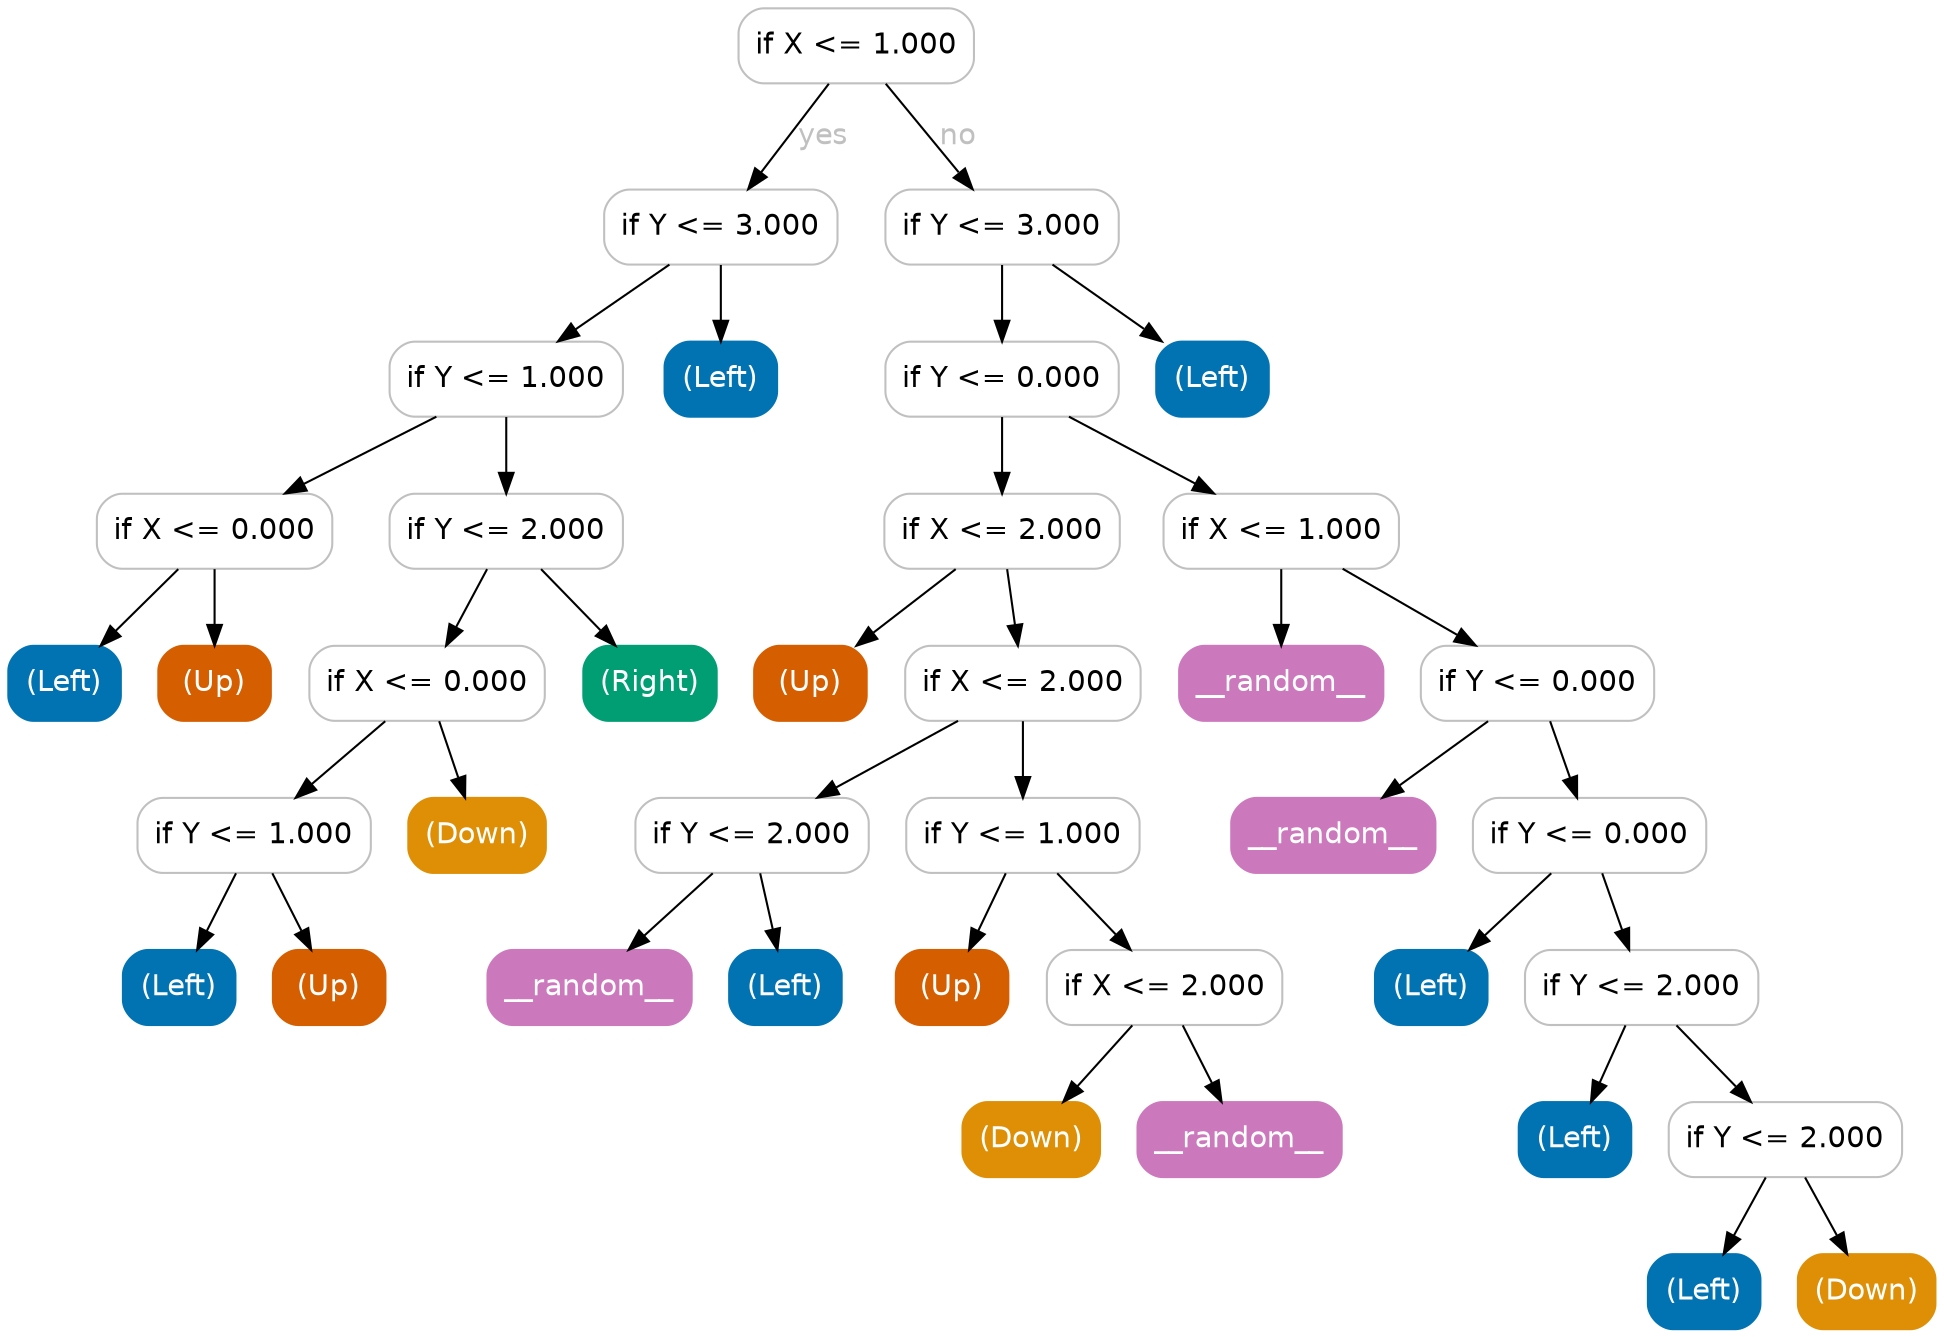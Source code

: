 digraph Tree {
	graph [bb="0,0,925,634"];
	node [color=gray,
		fillcolor=white,
		fontname=helvetica,
		label="\N",
		shape=box,
		style="filled, rounded"
	];
	edge [fontname=helvetica];
	0	[height=0.5,
		label="if X <= 1.000",
		pos="407,616",
		width=1.5694];
	1	[height=0.5,
		label="if Y <= 3.000",
		pos="342,529",
		width=1.5556];
	0 -> 1	[fontcolor=gray,
		label=yes,
		lp="391.5,572.5",
		pos="e,355.13,547.18 393.85,597.8 384.51,585.59 371.82,568.99 361.33,555.28"];
	14	[height=0.5,
		label="if Y <= 3.000",
		pos="477,529",
		width=1.5556];
	0 -> 14	[fontcolor=gray,
		label=no,
		lp="456,572.5",
		pos="e,462.86,547.18 421.17,597.8 431.22,585.59 444.89,568.99 456.18,555.28"];
	2	[height=0.5,
		label="if Y <= 1.000",
		pos="239,456",
		width=1.5556];
	1 -> 2	[fontcolor=gray,
		pos="e,263.83,474.11 317.33,510.99 303.8,501.67 286.84,489.97 272.16,479.86"];
	13	[color="#0173b2",
		fillcolor="#0173b2",
		fontcolor=white,
		height=0.5,
		label="(Left)",
		pos="342,456",
		width=0.75];
	1 -> 13	[fontcolor=gray,
		pos="e,342,474.03 342,510.81 342,502.79 342,493.05 342,484.07"];
	3	[height=0.5,
		label="if X <= 0.000",
		pos="99,383",
		width=1.5694];
	2 -> 3	[fontcolor=gray,
		pos="e,132.75,401.11 205.47,437.99 186.39,428.32 162.29,416.1 141.85,405.73"];
	6	[height=0.5,
		label="if Y <= 2.000",
		pos="239,383",
		width=1.5556];
	2 -> 6	[fontcolor=gray,
		pos="e,239,401.03 239,437.81 239,429.79 239,420.05 239,411.07"];
	4	[color="#0173b2",
		fillcolor="#0173b2",
		fontcolor=white,
		height=0.5,
		label="(Left)",
		pos="27,310",
		width=0.75];
	3 -> 4	[fontcolor=gray,
		pos="e,44.269,328.03 81.571,364.81 72.55,355.92 61.387,344.91 51.512,335.17"];
	5	[color="#d55e00",
		fillcolor="#d55e00",
		fontcolor=white,
		height=0.5,
		label="(Up)",
		pos="99,310",
		width=0.75];
	3 -> 5	[fontcolor=gray,
		pos="e,99,328.03 99,364.81 99,356.79 99,347.05 99,338.07"];
	7	[height=0.5,
		label="if X <= 0.000",
		pos="201,310",
		width=1.5694];
	6 -> 7	[fontcolor=gray,
		pos="e,210.11,328.03 229.8,364.81 225.32,356.44 219.84,346.2 214.86,336.9"];
	12	[color="#029e73",
		fillcolor="#029e73",
		fontcolor=white,
		height=0.5,
		label="(Right)",
		pos="308,310",
		width=0.88889];
	6 -> 12	[fontcolor=gray,
		pos="e,291.45,328.03 255.7,364.81 264.26,356 274.84,345.13 284.23,335.46"];
	8	[height=0.5,
		label="if Y <= 1.000",
		pos="118,237",
		width=1.5556];
	7 -> 8	[fontcolor=gray,
		pos="e,137.91,255.03 180.91,291.81 170.31,282.74 157.13,271.48 145.59,261.6"];
	11	[color="#de8f05",
		fillcolor="#de8f05",
		fontcolor=white,
		height=0.5,
		label="(Down)",
		pos="225,237",
		width=0.91667];
	7 -> 11	[fontcolor=gray,
		pos="e,219.24,255.03 206.81,291.81 209.55,283.7 212.89,273.84 215.95,264.78"];
	9	[color="#0173b2",
		fillcolor="#0173b2",
		fontcolor=white,
		height=0.5,
		label="(Left)",
		pos="82,164",
		width=0.75];
	8 -> 9	[fontcolor=gray,
		pos="e,90.634,182.03 109.29,218.81 105.08,210.53 99.955,200.41 95.281,191.19"];
	10	[color="#d55e00",
		fillcolor="#d55e00",
		fontcolor=white,
		height=0.5,
		label="(Up)",
		pos="154,164",
		width=0.75];
	8 -> 10	[fontcolor=gray,
		pos="e,145.37,182.03 126.71,218.81 130.92,210.53 136.05,200.41 140.72,191.19"];
	15	[height=0.5,
		label="if Y <= 0.000",
		pos="477,456",
		width=1.5556];
	14 -> 15	[fontcolor=gray,
		pos="e,477,474.03 477,510.81 477,502.79 477,493.05 477,484.07"];
	38	[color="#0173b2",
		fillcolor="#0173b2",
		fontcolor=white,
		height=0.5,
		label="(Left)",
		pos="578,456",
		width=0.75];
	14 -> 38	[fontcolor=gray,
		pos="e,553.66,474.11 501.19,510.99 514.34,501.75 530.78,490.19 545.08,480.14"];
	16	[height=0.5,
		label="if X <= 2.000",
		pos="477,383",
		width=1.5694];
	15 -> 16	[fontcolor=gray,
		pos="e,477,401.03 477,437.81 477,429.79 477,420.05 477,411.07"];
	27	[height=0.5,
		label="if X <= 1.000",
		pos="611,383",
		width=1.5694];
	15 -> 27	[fontcolor=gray,
		pos="e,578.7,401.11 509.1,437.99 527.28,428.36 550.22,416.21 569.72,405.87"];
	17	[color="#d55e00",
		fillcolor="#d55e00",
		fontcolor=white,
		height=0.5,
		label="(Up)",
		pos="385,310",
		width=0.75];
	16 -> 17	[fontcolor=gray,
		pos="e,407.07,328.03 454.73,364.81 442.86,355.66 428.1,344.26 415.21,334.32"];
	18	[height=0.5,
		label="if X <= 2.000",
		pos="487,310",
		width=1.5694];
	16 -> 18	[fontcolor=gray,
		pos="e,484.6,328.03 479.42,364.81 480.55,356.79 481.92,347.05 483.19,338.07"];
	19	[height=0.5,
		label="if Y <= 2.000",
		pos="357,237",
		width=1.5556];
	18 -> 19	[fontcolor=gray,
		pos="e,388.33,255.11 455.86,291.99 438.3,282.4 416.17,270.32 397.3,260.01"];
	22	[height=0.5,
		label="if Y <= 1.000",
		pos="487,237",
		width=1.5556];
	18 -> 22	[fontcolor=gray,
		pos="e,487,255.03 487,291.81 487,283.79 487,274.05 487,265.07"];
	20	[color="#cc78bc",
		fillcolor="#cc78bc",
		fontcolor=white,
		height=0.5,
		label=__random__,
		pos="279,164",
		width=1.3611];
	19 -> 20	[fontcolor=gray,
		pos="e,297.71,182.03 338.12,218.81 328.25,209.83 316.02,198.69 305.24,188.89"];
	21	[color="#0173b2",
		fillcolor="#0173b2",
		fontcolor=white,
		height=0.5,
		label="(Left)",
		pos="373,164",
		width=0.75];
	19 -> 21	[fontcolor=gray,
		pos="e,369.16,182.03 360.87,218.81 362.68,210.79 364.88,201.05 366.9,192.07"];
	23	[color="#d55e00",
		fillcolor="#d55e00",
		fontcolor=white,
		height=0.5,
		label="(Up)",
		pos="453,164",
		width=0.75];
	22 -> 23	[fontcolor=gray,
		pos="e,461.15,182.03 478.77,218.81 474.8,210.53 469.96,200.41 465.54,191.19"];
	24	[height=0.5,
		label="if X <= 2.000",
		pos="555,164",
		width=1.5694];
	22 -> 24	[fontcolor=gray,
		pos="e,538.69,182.03 503.46,218.81 511.9,210 522.32,199.13 531.58,189.46"];
	25	[color="#de8f05",
		fillcolor="#de8f05",
		fontcolor=white,
		height=0.5,
		label="(Down)",
		pos="491,91",
		width=0.91667];
	24 -> 25	[fontcolor=gray,
		pos="e,506.35,109.03 539.51,145.81 531.57,137 521.76,126.13 513.05,116.46"];
	26	[color="#cc78bc",
		fillcolor="#cc78bc",
		fontcolor=white,
		height=0.5,
		label=__random__,
		pos="591,91",
		width=1.3611];
	24 -> 26	[fontcolor=gray,
		pos="e,582.37,109.03 563.71,145.81 567.92,137.53 573.05,127.41 577.72,118.19"];
	28	[color="#cc78bc",
		fillcolor="#cc78bc",
		fontcolor=white,
		height=0.5,
		label=__random__,
		pos="611,310",
		width=1.3611];
	27 -> 28	[fontcolor=gray,
		pos="e,611,328.03 611,364.81 611,356.79 611,347.05 611,338.07"];
	29	[height=0.5,
		label="if Y <= 0.000",
		pos="734,310",
		width=1.5556];
	27 -> 29	[fontcolor=gray,
		pos="e,704.35,328.11 640.46,364.99 656.92,355.49 677.63,343.54 695.38,333.29"];
	30	[color="#cc78bc",
		fillcolor="#cc78bc",
		fontcolor=white,
		height=0.5,
		label=__random__,
		pos="636,237",
		width=1.3611];
	29 -> 30	[fontcolor=gray,
		pos="e,659.5,255.03 710.28,291.81 697.52,282.57 681.61,271.04 667.79,261.03"];
	31	[height=0.5,
		label="if Y <= 0.000",
		pos="759,237",
		width=1.5556];
	29 -> 31	[fontcolor=gray,
		pos="e,753,255.03 740.05,291.81 742.94,283.62 746.46,273.62 749.67,264.48"];
	32	[color="#0173b2",
		fillcolor="#0173b2",
		fontcolor=white,
		height=0.5,
		label="(Left)",
		pos="683,164",
		width=0.75];
	31 -> 32	[fontcolor=gray,
		pos="e,701.23,182.03 740.6,218.81 730.99,209.83 719.07,198.69 708.57,188.89"];
	33	[height=0.5,
		label="if Y <= 2.000",
		pos="784,164",
		width=1.5556];
	31 -> 33	[fontcolor=gray,
		pos="e,778,182.03 765.05,218.81 767.94,210.62 771.46,200.62 774.67,191.48"];
	34	[color="#0173b2",
		fillcolor="#0173b2",
		fontcolor=white,
		height=0.5,
		label="(Left)",
		pos="752,91",
		width=0.75];
	33 -> 34	[fontcolor=gray,
		pos="e,759.67,109.03 776.25,145.81 772.52,137.53 767.96,127.41 763.81,118.19"];
	35	[height=0.5,
		label="if Y <= 2.000",
		pos="853,91",
		width=1.5556];
	33 -> 35	[fontcolor=gray,
		pos="e,836.45,109.03 800.7,145.81 809.26,137 819.84,126.13 829.23,116.46"];
	36	[color="#0173b2",
		fillcolor="#0173b2",
		fontcolor=white,
		height=0.5,
		label="(Left)",
		pos="814,18",
		width=0.75];
	35 -> 36	[fontcolor=gray,
		pos="e,823.35,36.029 843.56,72.813 838.96,64.441 833.33,54.197 828.23,44.903"];
	37	[color="#de8f05",
		fillcolor="#de8f05",
		fontcolor=white,
		height=0.5,
		label="(Down)",
		pos="892,18",
		width=0.91667];
	35 -> 37	[fontcolor=gray,
		pos="e,882.65,36.029 862.44,72.813 867.04,64.441 872.67,54.197 877.77,44.903"];
}
